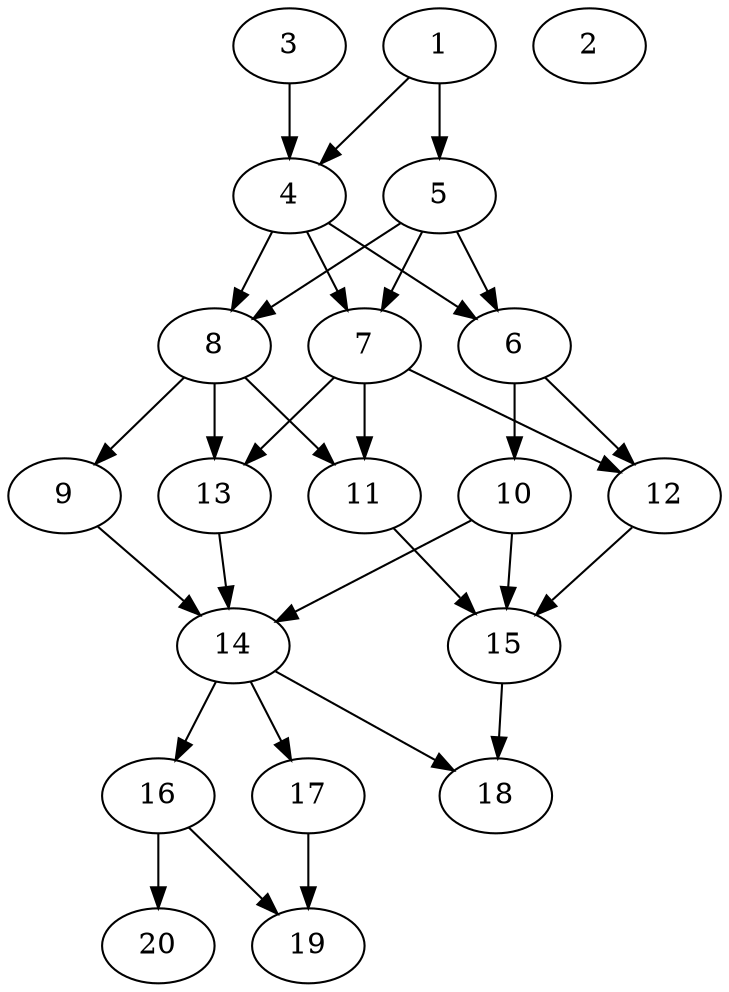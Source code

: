 // DAG automatically generated by daggen at Thu Oct  3 13:58:43 2019
// ./daggen --dot -n 20 --ccr 0.3 --fat 0.5 --regular 0.5 --density 0.6 --mindata 5242880 --maxdata 52428800 
digraph G {
  1 [size="136966827", alpha="0.03", expect_size="41090048"] 
  1 -> 4 [size ="41090048"]
  1 -> 5 [size ="41090048"]
  2 [size="70765227", alpha="0.17", expect_size="21229568"] 
  3 [size="174585173", alpha="0.09", expect_size="52375552"] 
  3 -> 4 [size ="52375552"]
  4 [size="79233707", alpha="0.01", expect_size="23770112"] 
  4 -> 6 [size ="23770112"]
  4 -> 7 [size ="23770112"]
  4 -> 8 [size ="23770112"]
  5 [size="44414293", alpha="0.03", expect_size="13324288"] 
  5 -> 6 [size ="13324288"]
  5 -> 7 [size ="13324288"]
  5 -> 8 [size ="13324288"]
  6 [size="70413653", alpha="0.05", expect_size="21124096"] 
  6 -> 10 [size ="21124096"]
  6 -> 12 [size ="21124096"]
  7 [size="54067200", alpha="0.14", expect_size="16220160"] 
  7 -> 11 [size ="16220160"]
  7 -> 12 [size ="16220160"]
  7 -> 13 [size ="16220160"]
  8 [size="80547840", alpha="0.15", expect_size="24164352"] 
  8 -> 9 [size ="24164352"]
  8 -> 11 [size ="24164352"]
  8 -> 13 [size ="24164352"]
  9 [size="140806827", alpha="0.04", expect_size="42242048"] 
  9 -> 14 [size ="42242048"]
  10 [size="132447573", alpha="0.09", expect_size="39734272"] 
  10 -> 14 [size ="39734272"]
  10 -> 15 [size ="39734272"]
  11 [size="20043093", alpha="0.18", expect_size="6012928"] 
  11 -> 15 [size ="6012928"]
  12 [size="44574720", alpha="0.04", expect_size="13372416"] 
  12 -> 15 [size ="13372416"]
  13 [size="23507627", alpha="0.00", expect_size="7052288"] 
  13 -> 14 [size ="7052288"]
  14 [size="92719787", alpha="0.19", expect_size="27815936"] 
  14 -> 16 [size ="27815936"]
  14 -> 17 [size ="27815936"]
  14 -> 18 [size ="27815936"]
  15 [size="99222187", alpha="0.10", expect_size="29766656"] 
  15 -> 18 [size ="29766656"]
  16 [size="122528427", alpha="0.18", expect_size="36758528"] 
  16 -> 19 [size ="36758528"]
  16 -> 20 [size ="36758528"]
  17 [size="163082240", alpha="0.08", expect_size="48924672"] 
  17 -> 19 [size ="48924672"]
  18 [size="112872107", alpha="0.17", expect_size="33861632"] 
  19 [size="73898667", alpha="0.10", expect_size="22169600"] 
  20 [size="103488853", alpha="0.06", expect_size="31046656"] 
}
